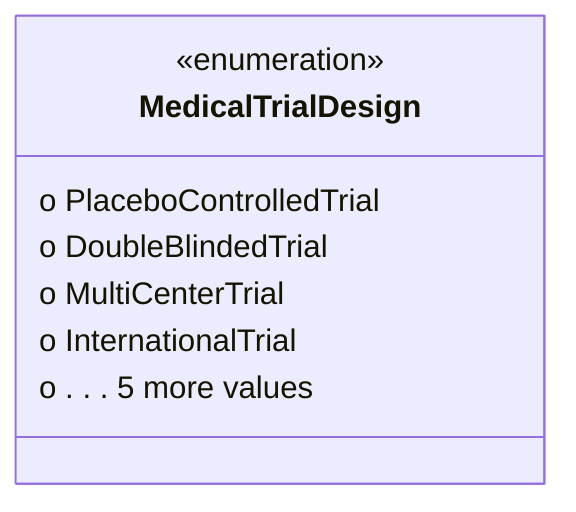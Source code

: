 classDiagram
  class MedicalTrialDesign {
<<enumeration>>
  o PlaceboControlledTrial
  o DoubleBlindedTrial
  o MultiCenterTrial
  o InternationalTrial
  o . . . 5 more values
 }
